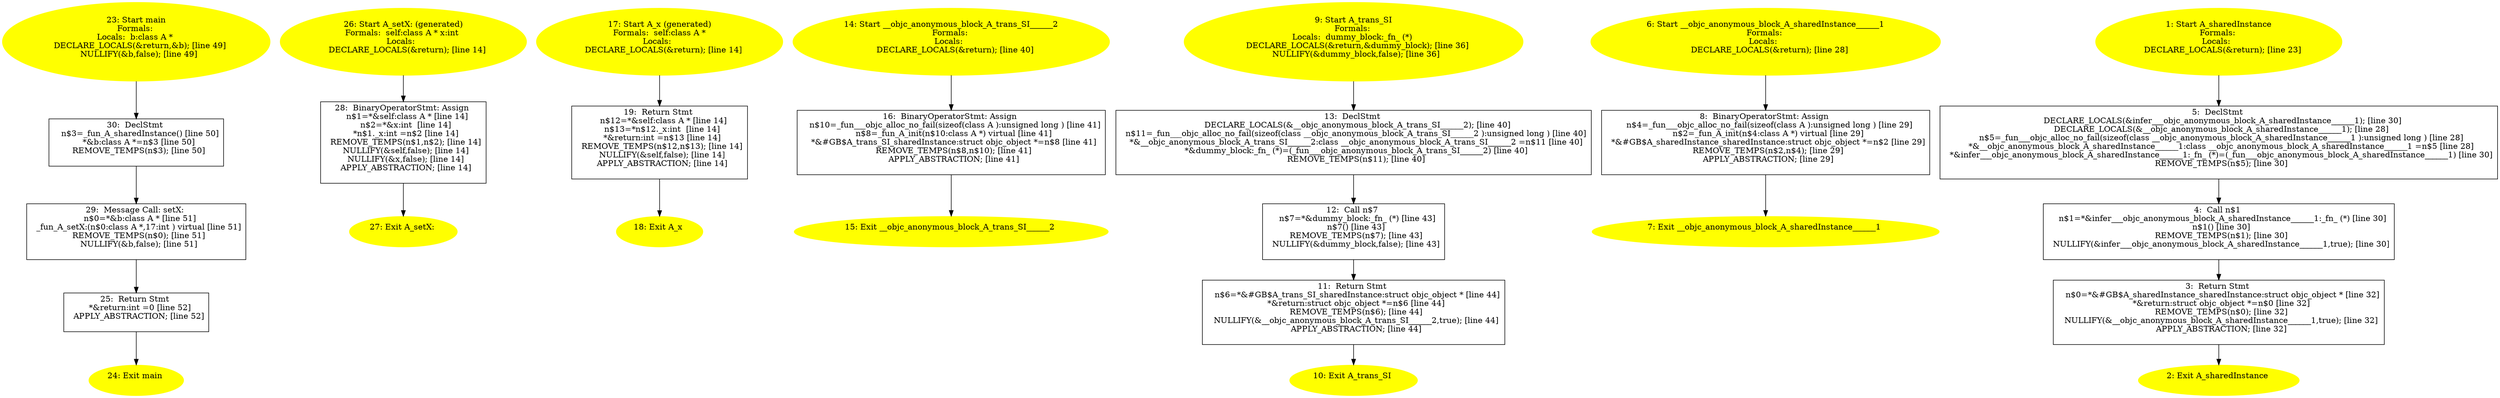 digraph iCFG {
30 [label="30:  DeclStmt \n   n$3=_fun_A_sharedInstance() [line 50]\n  *&b:class A *=n$3 [line 50]\n  REMOVE_TEMPS(n$3); [line 50]\n " shape="box"]
	

	 30 -> 29 ;
29 [label="29:  Message Call: setX: \n   n$0=*&b:class A * [line 51]\n  _fun_A_setX:(n$0:class A *,17:int ) virtual [line 51]\n  REMOVE_TEMPS(n$0); [line 51]\n  NULLIFY(&b,false); [line 51]\n " shape="box"]
	

	 29 -> 25 ;
28 [label="28:  BinaryOperatorStmt: Assign \n   n$1=*&self:class A * [line 14]\n  n$2=*&x:int  [line 14]\n  *n$1._x:int =n$2 [line 14]\n  REMOVE_TEMPS(n$1,n$2); [line 14]\n  NULLIFY(&self,false); [line 14]\n  NULLIFY(&x,false); [line 14]\n  APPLY_ABSTRACTION; [line 14]\n " shape="box"]
	

	 28 -> 27 ;
27 [label="27: Exit A_setX: \n  " color=yellow style=filled]
	

26 [label="26: Start A_setX: (generated)\nFormals:  self:class A * x:int \nLocals:  \n   DECLARE_LOCALS(&return); [line 14]\n " color=yellow style=filled]
	

	 26 -> 28 ;
25 [label="25:  Return Stmt \n   *&return:int =0 [line 52]\n  APPLY_ABSTRACTION; [line 52]\n " shape="box"]
	

	 25 -> 24 ;
24 [label="24: Exit main \n  " color=yellow style=filled]
	

23 [label="23: Start main\nFormals: \nLocals:  b:class A * \n   DECLARE_LOCALS(&return,&b); [line 49]\n  NULLIFY(&b,false); [line 49]\n " color=yellow style=filled]
	

	 23 -> 30 ;
19 [label="19:  Return Stmt \n   n$12=*&self:class A * [line 14]\n  n$13=*n$12._x:int  [line 14]\n  *&return:int =n$13 [line 14]\n  REMOVE_TEMPS(n$12,n$13); [line 14]\n  NULLIFY(&self,false); [line 14]\n  APPLY_ABSTRACTION; [line 14]\n " shape="box"]
	

	 19 -> 18 ;
18 [label="18: Exit A_x \n  " color=yellow style=filled]
	

17 [label="17: Start A_x (generated)\nFormals:  self:class A *\nLocals:  \n   DECLARE_LOCALS(&return); [line 14]\n " color=yellow style=filled]
	

	 17 -> 19 ;
16 [label="16:  BinaryOperatorStmt: Assign \n   n$10=_fun___objc_alloc_no_fail(sizeof(class A ):unsigned long ) [line 41]\n  n$8=_fun_A_init(n$10:class A *) virtual [line 41]\n  *&#GB$A_trans_SI_sharedInstance:struct objc_object *=n$8 [line 41]\n  REMOVE_TEMPS(n$8,n$10); [line 41]\n  APPLY_ABSTRACTION; [line 41]\n " shape="box"]
	

	 16 -> 15 ;
15 [label="15: Exit __objc_anonymous_block_A_trans_SI______2 \n  " color=yellow style=filled]
	

14 [label="14: Start __objc_anonymous_block_A_trans_SI______2\nFormals: \nLocals:  \n   DECLARE_LOCALS(&return); [line 40]\n " color=yellow style=filled]
	

	 14 -> 16 ;
13 [label="13:  DeclStmt \n   DECLARE_LOCALS(&__objc_anonymous_block_A_trans_SI______2); [line 40]\n  n$11=_fun___objc_alloc_no_fail(sizeof(class __objc_anonymous_block_A_trans_SI______2 ):unsigned long ) [line 40]\n  *&__objc_anonymous_block_A_trans_SI______2:class __objc_anonymous_block_A_trans_SI______2 =n$11 [line 40]\n  *&dummy_block:_fn_ (*)=(_fun___objc_anonymous_block_A_trans_SI______2) [line 40]\n  REMOVE_TEMPS(n$11); [line 40]\n " shape="box"]
	

	 13 -> 12 ;
12 [label="12:  Call n$7 \n   n$7=*&dummy_block:_fn_ (*) [line 43]\n  n$7() [line 43]\n  REMOVE_TEMPS(n$7); [line 43]\n  NULLIFY(&dummy_block,false); [line 43]\n " shape="box"]
	

	 12 -> 11 ;
11 [label="11:  Return Stmt \n   n$6=*&#GB$A_trans_SI_sharedInstance:struct objc_object * [line 44]\n  *&return:struct objc_object *=n$6 [line 44]\n  REMOVE_TEMPS(n$6); [line 44]\n  NULLIFY(&__objc_anonymous_block_A_trans_SI______2,true); [line 44]\n  APPLY_ABSTRACTION; [line 44]\n " shape="box"]
	

	 11 -> 10 ;
10 [label="10: Exit A_trans_SI \n  " color=yellow style=filled]
	

9 [label="9: Start A_trans_SI\nFormals: \nLocals:  dummy_block:_fn_ (*) \n   DECLARE_LOCALS(&return,&dummy_block); [line 36]\n  NULLIFY(&dummy_block,false); [line 36]\n " color=yellow style=filled]
	

	 9 -> 13 ;
8 [label="8:  BinaryOperatorStmt: Assign \n   n$4=_fun___objc_alloc_no_fail(sizeof(class A ):unsigned long ) [line 29]\n  n$2=_fun_A_init(n$4:class A *) virtual [line 29]\n  *&#GB$A_sharedInstance_sharedInstance:struct objc_object *=n$2 [line 29]\n  REMOVE_TEMPS(n$2,n$4); [line 29]\n  APPLY_ABSTRACTION; [line 29]\n " shape="box"]
	

	 8 -> 7 ;
7 [label="7: Exit __objc_anonymous_block_A_sharedInstance______1 \n  " color=yellow style=filled]
	

6 [label="6: Start __objc_anonymous_block_A_sharedInstance______1\nFormals: \nLocals:  \n   DECLARE_LOCALS(&return); [line 28]\n " color=yellow style=filled]
	

	 6 -> 8 ;
5 [label="5:  DeclStmt \n   DECLARE_LOCALS(&infer___objc_anonymous_block_A_sharedInstance______1); [line 30]\n  DECLARE_LOCALS(&__objc_anonymous_block_A_sharedInstance______1); [line 28]\n  n$5=_fun___objc_alloc_no_fail(sizeof(class __objc_anonymous_block_A_sharedInstance______1 ):unsigned long ) [line 28]\n  *&__objc_anonymous_block_A_sharedInstance______1:class __objc_anonymous_block_A_sharedInstance______1 =n$5 [line 28]\n  *&infer___objc_anonymous_block_A_sharedInstance______1:_fn_ (*)=(_fun___objc_anonymous_block_A_sharedInstance______1) [line 30]\n  REMOVE_TEMPS(n$5); [line 30]\n " shape="box"]
	

	 5 -> 4 ;
4 [label="4:  Call n$1 \n   n$1=*&infer___objc_anonymous_block_A_sharedInstance______1:_fn_ (*) [line 30]\n  n$1() [line 30]\n  REMOVE_TEMPS(n$1); [line 30]\n  NULLIFY(&infer___objc_anonymous_block_A_sharedInstance______1,true); [line 30]\n " shape="box"]
	

	 4 -> 3 ;
3 [label="3:  Return Stmt \n   n$0=*&#GB$A_sharedInstance_sharedInstance:struct objc_object * [line 32]\n  *&return:struct objc_object *=n$0 [line 32]\n  REMOVE_TEMPS(n$0); [line 32]\n  NULLIFY(&__objc_anonymous_block_A_sharedInstance______1,true); [line 32]\n  APPLY_ABSTRACTION; [line 32]\n " shape="box"]
	

	 3 -> 2 ;
2 [label="2: Exit A_sharedInstance \n  " color=yellow style=filled]
	

1 [label="1: Start A_sharedInstance\nFormals: \nLocals:  \n   DECLARE_LOCALS(&return); [line 23]\n " color=yellow style=filled]
	

	 1 -> 5 ;
}
